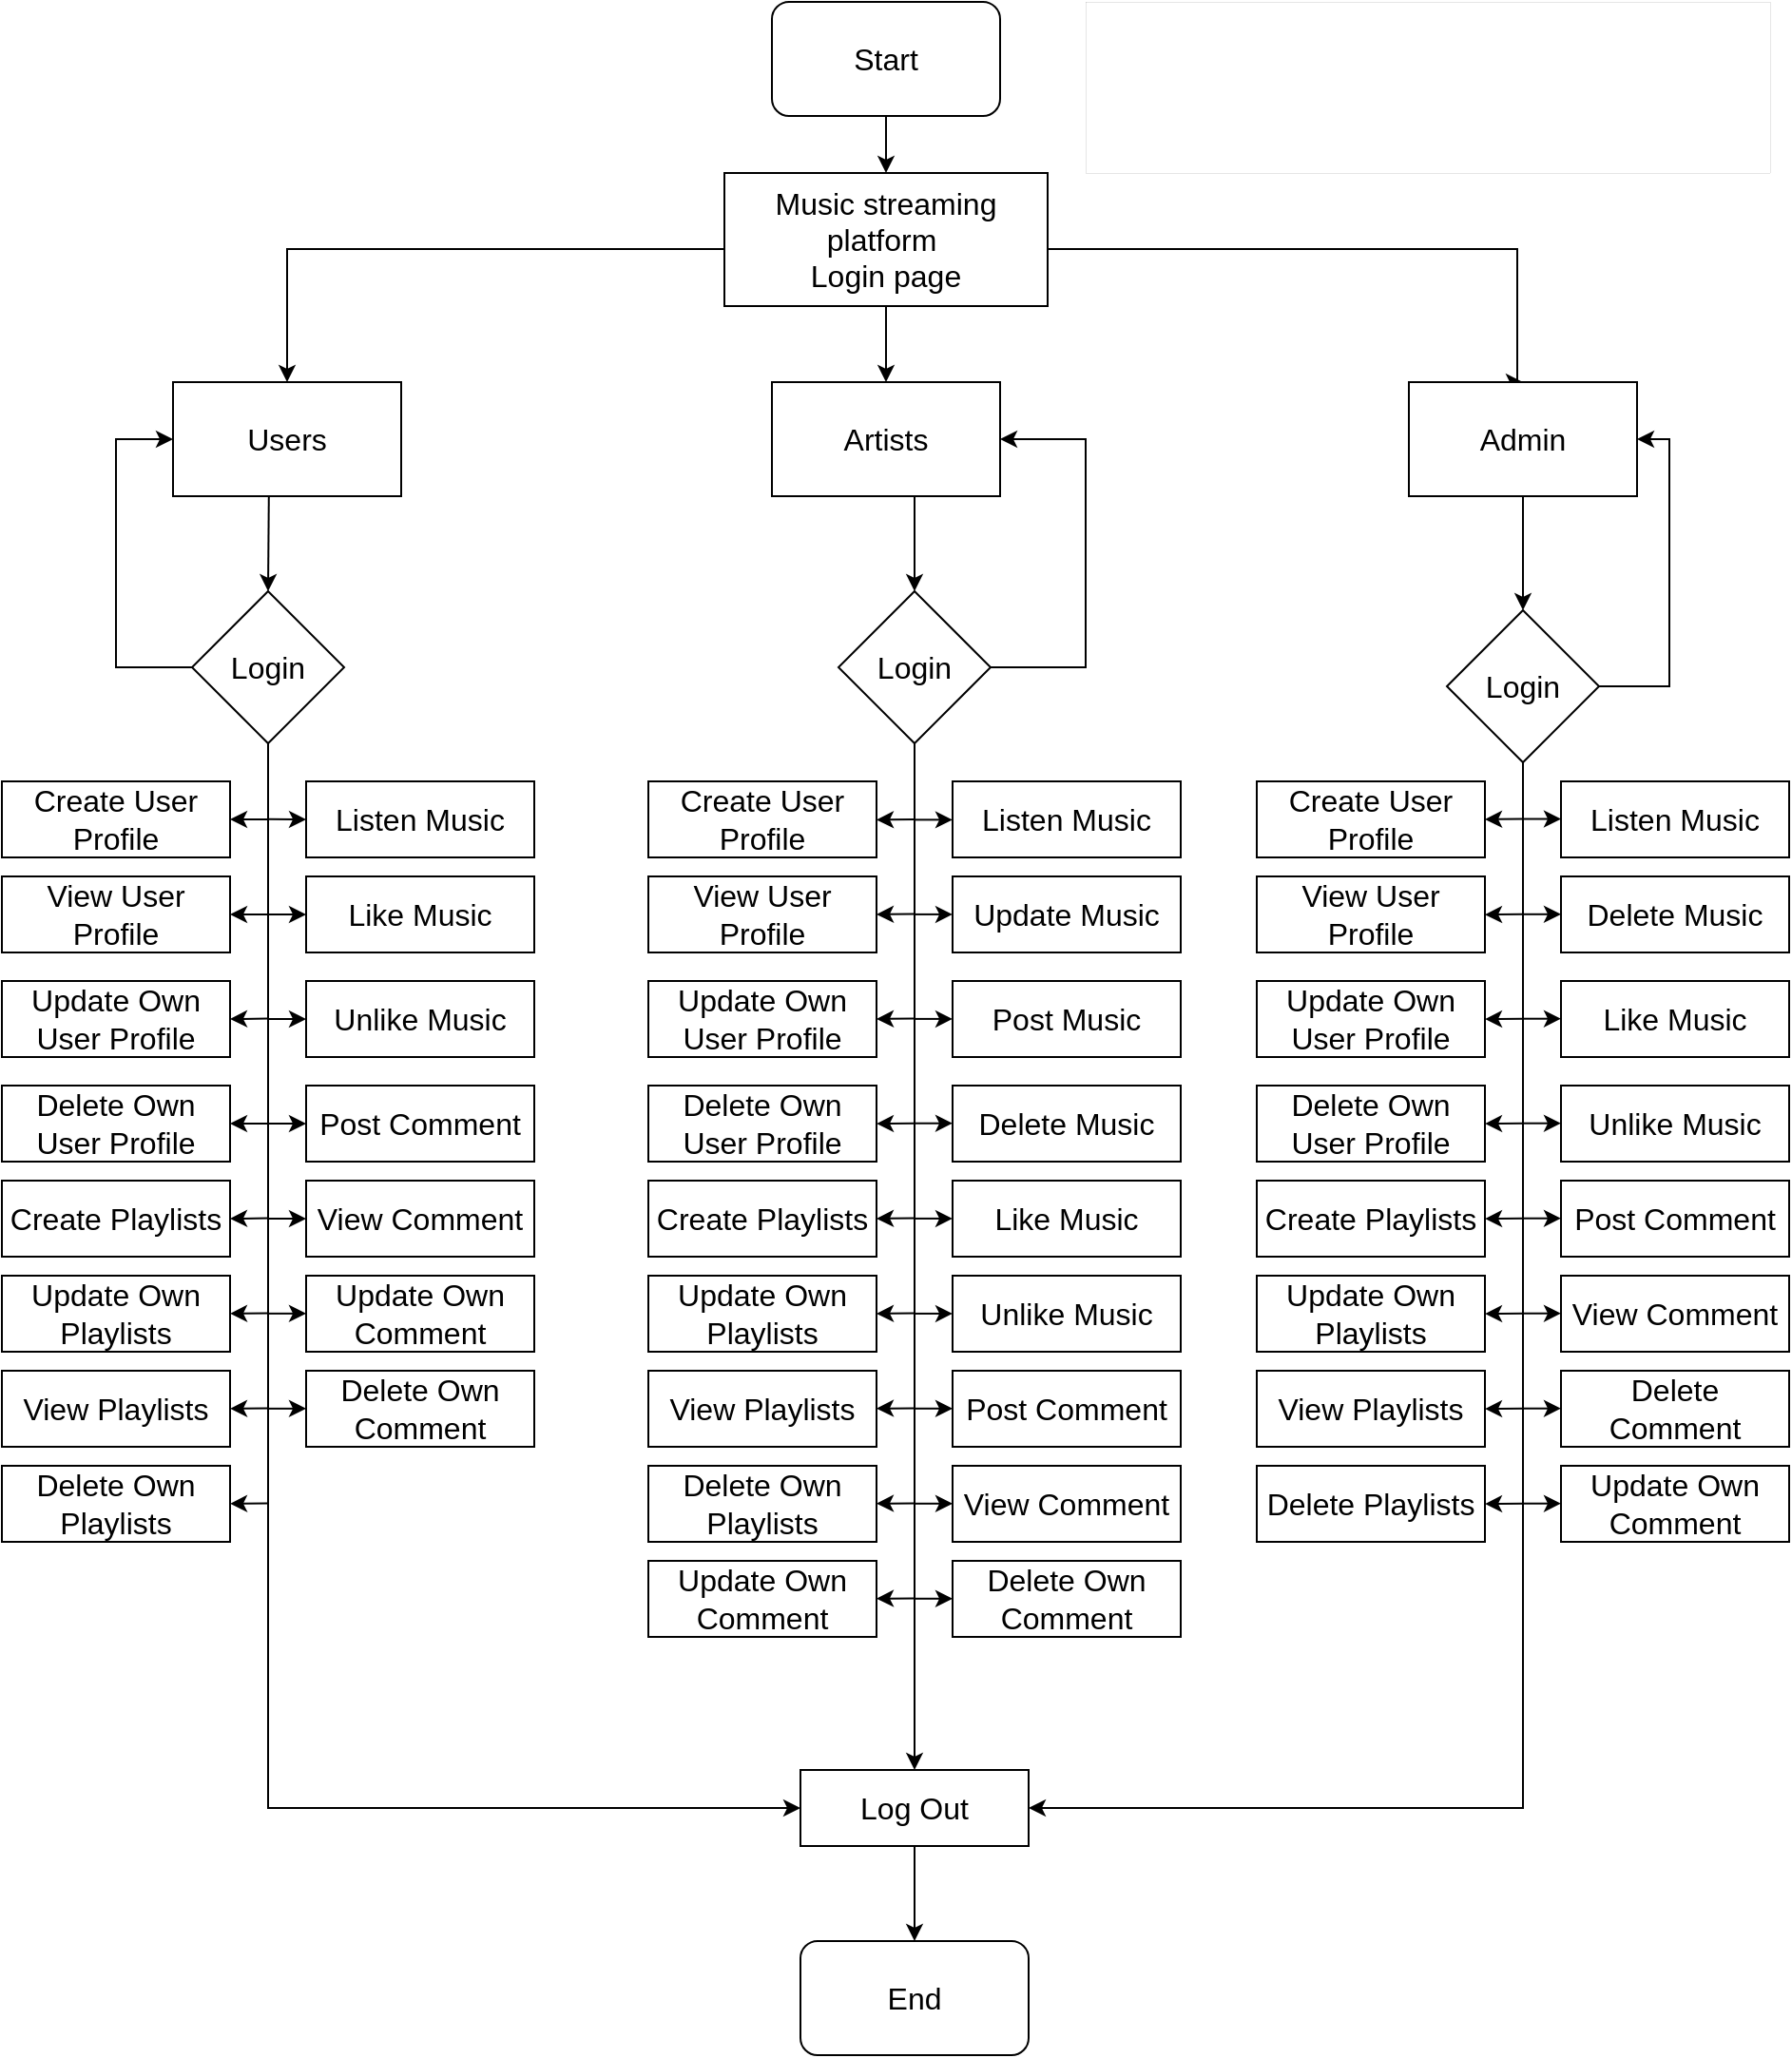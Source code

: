 <mxfile version="26.0.15">
  <diagram id="C5RBs43oDa-KdzZeNtuy" name="Page-1">
    <mxGraphModel dx="2427" dy="1040" grid="1" gridSize="10" guides="1" tooltips="1" connect="1" arrows="1" fold="1" page="1" pageScale="1" pageWidth="827" pageHeight="1169" math="0" shadow="0">
      <root>
        <mxCell id="WIyWlLk6GJQsqaUBKTNV-0" />
        <mxCell id="WIyWlLk6GJQsqaUBKTNV-1" parent="WIyWlLk6GJQsqaUBKTNV-0" />
        <mxCell id="yEGrShc0nkDmfcy5XUrJ-1" value="Start" style="rounded=1;whiteSpace=wrap;html=1;fontSize=16;" parent="WIyWlLk6GJQsqaUBKTNV-1" vertex="1">
          <mxGeometry x="345" y="30" width="120" height="60" as="geometry" />
        </mxCell>
        <mxCell id="yEGrShc0nkDmfcy5XUrJ-2" value="" style="endArrow=classic;html=1;rounded=0;fontSize=16;" parent="WIyWlLk6GJQsqaUBKTNV-1" source="yEGrShc0nkDmfcy5XUrJ-1" target="yEGrShc0nkDmfcy5XUrJ-3" edge="1">
          <mxGeometry width="50" height="50" relative="1" as="geometry">
            <mxPoint x="390" y="190" as="sourcePoint" />
            <mxPoint x="414" y="130" as="targetPoint" />
          </mxGeometry>
        </mxCell>
        <mxCell id="08z71slbajwtwQ3pmAD7-127" style="edgeStyle=orthogonalEdgeStyle;rounded=0;orthogonalLoop=1;jettySize=auto;html=1;entryX=0.5;entryY=0;entryDx=0;entryDy=0;" edge="1" parent="WIyWlLk6GJQsqaUBKTNV-1" source="yEGrShc0nkDmfcy5XUrJ-3" target="yEGrShc0nkDmfcy5XUrJ-7">
          <mxGeometry relative="1" as="geometry">
            <Array as="points">
              <mxPoint x="737" y="160" />
            </Array>
          </mxGeometry>
        </mxCell>
        <mxCell id="yEGrShc0nkDmfcy5XUrJ-3" value="Music streaming platform&amp;nbsp;&lt;div&gt;Login page&lt;/div&gt;" style="rounded=0;whiteSpace=wrap;html=1;fontSize=16;" parent="WIyWlLk6GJQsqaUBKTNV-1" vertex="1">
          <mxGeometry x="320" y="120" width="170" height="70" as="geometry" />
        </mxCell>
        <mxCell id="yEGrShc0nkDmfcy5XUrJ-5" value="Users" style="rounded=0;whiteSpace=wrap;html=1;fontSize=16;" parent="WIyWlLk6GJQsqaUBKTNV-1" vertex="1">
          <mxGeometry x="30" y="230" width="120" height="60" as="geometry" />
        </mxCell>
        <mxCell id="b2F76i5s4Bah9nfROhkG-20" style="edgeStyle=orthogonalEdgeStyle;rounded=0;orthogonalLoop=1;jettySize=auto;html=1;entryX=0.5;entryY=0;entryDx=0;entryDy=0;fontSize=16;" parent="WIyWlLk6GJQsqaUBKTNV-1" source="yEGrShc0nkDmfcy5XUrJ-6" target="b2F76i5s4Bah9nfROhkG-17" edge="1">
          <mxGeometry relative="1" as="geometry">
            <Array as="points">
              <mxPoint x="420" y="300" />
              <mxPoint x="420" y="300" />
            </Array>
          </mxGeometry>
        </mxCell>
        <mxCell id="yEGrShc0nkDmfcy5XUrJ-6" value="Artists" style="rounded=0;whiteSpace=wrap;html=1;fontSize=16;" parent="WIyWlLk6GJQsqaUBKTNV-1" vertex="1">
          <mxGeometry x="345" y="230" width="120" height="60" as="geometry" />
        </mxCell>
        <mxCell id="yEGrShc0nkDmfcy5XUrJ-7" value="Admin" style="rounded=0;whiteSpace=wrap;html=1;fontSize=16;" parent="WIyWlLk6GJQsqaUBKTNV-1" vertex="1">
          <mxGeometry x="680" y="230" width="120" height="60" as="geometry" />
        </mxCell>
        <mxCell id="08z71slbajwtwQ3pmAD7-130" style="edgeStyle=orthogonalEdgeStyle;rounded=0;orthogonalLoop=1;jettySize=auto;html=1;entryX=0;entryY=0.5;entryDx=0;entryDy=0;" edge="1" parent="WIyWlLk6GJQsqaUBKTNV-1" source="yEGrShc0nkDmfcy5XUrJ-16" target="b2F76i5s4Bah9nfROhkG-59">
          <mxGeometry relative="1" as="geometry">
            <Array as="points">
              <mxPoint x="80" y="980" />
            </Array>
          </mxGeometry>
        </mxCell>
        <mxCell id="yEGrShc0nkDmfcy5XUrJ-16" value="Login" style="rhombus;whiteSpace=wrap;html=1;fontSize=16;" parent="WIyWlLk6GJQsqaUBKTNV-1" vertex="1">
          <mxGeometry x="40" y="340" width="80" height="80" as="geometry" />
        </mxCell>
        <mxCell id="08z71slbajwtwQ3pmAD7-129" style="edgeStyle=orthogonalEdgeStyle;rounded=0;orthogonalLoop=1;jettySize=auto;html=1;entryX=1;entryY=0.5;entryDx=0;entryDy=0;exitX=0.5;exitY=1;exitDx=0;exitDy=0;" edge="1" parent="WIyWlLk6GJQsqaUBKTNV-1" source="yEGrShc0nkDmfcy5XUrJ-17">
          <mxGeometry relative="1" as="geometry">
            <mxPoint x="737" y="430.0" as="sourcePoint" />
            <mxPoint x="480" y="980" as="targetPoint" />
            <Array as="points">
              <mxPoint x="740" y="980" />
            </Array>
          </mxGeometry>
        </mxCell>
        <mxCell id="yEGrShc0nkDmfcy5XUrJ-17" value="Login" style="rhombus;whiteSpace=wrap;html=1;fontSize=16;" parent="WIyWlLk6GJQsqaUBKTNV-1" vertex="1">
          <mxGeometry x="700" y="350" width="80" height="80" as="geometry" />
        </mxCell>
        <mxCell id="yEGrShc0nkDmfcy5XUrJ-18" value="" style="endArrow=classic;html=1;rounded=0;exitX=0.42;exitY=1.004;exitDx=0;exitDy=0;entryX=0.5;entryY=0;entryDx=0;entryDy=0;exitPerimeter=0;fontSize=16;" parent="WIyWlLk6GJQsqaUBKTNV-1" source="yEGrShc0nkDmfcy5XUrJ-5" target="yEGrShc0nkDmfcy5XUrJ-16" edge="1">
          <mxGeometry width="50" height="50" relative="1" as="geometry">
            <mxPoint x="80" y="340" as="sourcePoint" />
            <mxPoint x="50" y="320" as="targetPoint" />
          </mxGeometry>
        </mxCell>
        <mxCell id="yEGrShc0nkDmfcy5XUrJ-19" value="" style="endArrow=classic;html=1;rounded=0;exitX=0.5;exitY=1;exitDx=0;exitDy=0;entryX=0.5;entryY=0;entryDx=0;entryDy=0;fontSize=16;" parent="WIyWlLk6GJQsqaUBKTNV-1" source="yEGrShc0nkDmfcy5XUrJ-7" target="yEGrShc0nkDmfcy5XUrJ-17" edge="1">
          <mxGeometry width="50" height="50" relative="1" as="geometry">
            <mxPoint x="568" y="320" as="sourcePoint" />
            <mxPoint x="567" y="368" as="targetPoint" />
          </mxGeometry>
        </mxCell>
        <mxCell id="yEGrShc0nkDmfcy5XUrJ-20" value="" style="endArrow=classic;html=1;rounded=0;entryX=0;entryY=0.5;entryDx=0;entryDy=0;exitX=0;exitY=0.5;exitDx=0;exitDy=0;fontSize=16;" parent="WIyWlLk6GJQsqaUBKTNV-1" source="yEGrShc0nkDmfcy5XUrJ-16" target="yEGrShc0nkDmfcy5XUrJ-5" edge="1">
          <mxGeometry width="50" height="50" relative="1" as="geometry">
            <mxPoint x="30" y="370" as="sourcePoint" />
            <mxPoint x="20" y="360" as="targetPoint" />
            <Array as="points">
              <mxPoint y="380" />
              <mxPoint y="260" />
            </Array>
          </mxGeometry>
        </mxCell>
        <mxCell id="yEGrShc0nkDmfcy5XUrJ-21" value="" style="endArrow=classic;html=1;rounded=0;entryX=1;entryY=0.5;entryDx=0;entryDy=0;exitX=1;exitY=0.5;exitDx=0;exitDy=0;fontSize=16;" parent="WIyWlLk6GJQsqaUBKTNV-1" source="yEGrShc0nkDmfcy5XUrJ-17" target="yEGrShc0nkDmfcy5XUrJ-7" edge="1">
          <mxGeometry width="50" height="50" relative="1" as="geometry">
            <mxPoint x="857" y="380" as="sourcePoint" />
            <mxPoint x="847" y="260" as="targetPoint" />
            <Array as="points">
              <mxPoint x="817" y="390" />
              <mxPoint x="817" y="260" />
            </Array>
          </mxGeometry>
        </mxCell>
        <mxCell id="b2F76i5s4Bah9nfROhkG-18" value="" style="endArrow=classic;html=1;rounded=0;entryX=1;entryY=0.5;entryDx=0;entryDy=0;exitX=1;exitY=0.5;exitDx=0;exitDy=0;fontSize=16;" parent="WIyWlLk6GJQsqaUBKTNV-1" source="b2F76i5s4Bah9nfROhkG-17" target="yEGrShc0nkDmfcy5XUrJ-6" edge="1">
          <mxGeometry width="50" height="50" relative="1" as="geometry">
            <mxPoint x="480" y="380" as="sourcePoint" />
            <mxPoint x="470" y="340" as="targetPoint" />
            <Array as="points">
              <mxPoint x="510" y="380" />
              <mxPoint x="510" y="260" />
            </Array>
          </mxGeometry>
        </mxCell>
        <mxCell id="08z71slbajwtwQ3pmAD7-128" style="edgeStyle=orthogonalEdgeStyle;rounded=0;orthogonalLoop=1;jettySize=auto;html=1;" edge="1" parent="WIyWlLk6GJQsqaUBKTNV-1" source="b2F76i5s4Bah9nfROhkG-17" target="b2F76i5s4Bah9nfROhkG-59">
          <mxGeometry relative="1" as="geometry" />
        </mxCell>
        <mxCell id="b2F76i5s4Bah9nfROhkG-17" value="Login" style="rhombus;whiteSpace=wrap;html=1;fontSize=16;" parent="WIyWlLk6GJQsqaUBKTNV-1" vertex="1">
          <mxGeometry x="380" y="340" width="80" height="80" as="geometry" />
        </mxCell>
        <mxCell id="b2F76i5s4Bah9nfROhkG-63" style="edgeStyle=orthogonalEdgeStyle;rounded=0;orthogonalLoop=1;jettySize=auto;html=1;fontSize=16;" parent="WIyWlLk6GJQsqaUBKTNV-1" source="b2F76i5s4Bah9nfROhkG-59" target="b2F76i5s4Bah9nfROhkG-66" edge="1">
          <mxGeometry relative="1" as="geometry">
            <mxPoint x="413" y="1020" as="targetPoint" />
          </mxGeometry>
        </mxCell>
        <mxCell id="b2F76i5s4Bah9nfROhkG-59" value="Log Out" style="rounded=0;whiteSpace=wrap;html=1;fontSize=16;" parent="WIyWlLk6GJQsqaUBKTNV-1" vertex="1">
          <mxGeometry x="360" y="960" width="120" height="40" as="geometry" />
        </mxCell>
        <mxCell id="b2F76i5s4Bah9nfROhkG-66" value="End" style="rounded=1;whiteSpace=wrap;html=1;fontSize=16;" parent="WIyWlLk6GJQsqaUBKTNV-1" vertex="1">
          <mxGeometry x="360" y="1050" width="120" height="60" as="geometry" />
        </mxCell>
        <mxCell id="08z71slbajwtwQ3pmAD7-38" value="User profile-Create,View,Update,Delete&lt;div&gt;Music-Post&lt;span style=&quot;background-color: transparent; color: light-dark(rgb(0, 0, 0), rgb(255, 255, 255));&quot;&gt;,Listen,Update,Delete,Like,Unlike&lt;/span&gt;&lt;/div&gt;&lt;div&gt;Playlist-&lt;span style=&quot;background-color: transparent; color: light-dark(rgb(0, 0, 0), rgb(255, 255, 255));&quot;&gt;Create,View,Update,Delete&lt;/span&gt;&lt;/div&gt;&lt;div&gt;Comment-Post&lt;span style=&quot;background-color: transparent; color: light-dark(rgb(0, 0, 0), rgb(255, 255, 255));&quot;&gt;,View,Update,Delete&lt;/span&gt;&lt;/div&gt;&lt;div&gt;&lt;br&gt;&lt;/div&gt;" style="text;html=1;align=center;verticalAlign=middle;resizable=0;points=[];autosize=1;strokeColor=none;fillColor=none;fontSize=16;" vertex="1" parent="WIyWlLk6GJQsqaUBKTNV-1">
          <mxGeometry x="505" y="30" width="340" height="110" as="geometry" />
        </mxCell>
        <mxCell id="08z71slbajwtwQ3pmAD7-57" value="Create User Profile" style="rounded=0;whiteSpace=wrap;html=1;fontSize=16;" vertex="1" parent="WIyWlLk6GJQsqaUBKTNV-1">
          <mxGeometry x="-60" y="440" width="120" height="40" as="geometry" />
        </mxCell>
        <mxCell id="08z71slbajwtwQ3pmAD7-58" value="View User Profile" style="rounded=0;whiteSpace=wrap;html=1;fontSize=16;" vertex="1" parent="WIyWlLk6GJQsqaUBKTNV-1">
          <mxGeometry x="-60" y="490" width="120" height="40" as="geometry" />
        </mxCell>
        <mxCell id="08z71slbajwtwQ3pmAD7-59" value="Update Own User Profile" style="rounded=0;whiteSpace=wrap;html=1;fontSize=16;" vertex="1" parent="WIyWlLk6GJQsqaUBKTNV-1">
          <mxGeometry x="-60" y="545" width="120" height="40" as="geometry" />
        </mxCell>
        <mxCell id="08z71slbajwtwQ3pmAD7-60" value="Delete O&lt;span style=&quot;background-color: transparent; color: light-dark(rgb(0, 0, 0), rgb(255, 255, 255));&quot;&gt;wn User Profile&lt;/span&gt;" style="rounded=0;whiteSpace=wrap;html=1;fontSize=16;" vertex="1" parent="WIyWlLk6GJQsqaUBKTNV-1">
          <mxGeometry x="-60" y="600" width="120" height="40" as="geometry" />
        </mxCell>
        <mxCell id="08z71slbajwtwQ3pmAD7-69" value="Listen Music" style="rounded=0;whiteSpace=wrap;html=1;fontSize=16;" vertex="1" parent="WIyWlLk6GJQsqaUBKTNV-1">
          <mxGeometry x="100" y="440" width="120" height="40" as="geometry" />
        </mxCell>
        <mxCell id="08z71slbajwtwQ3pmAD7-70" value="Like Music" style="rounded=0;whiteSpace=wrap;html=1;fontSize=16;" vertex="1" parent="WIyWlLk6GJQsqaUBKTNV-1">
          <mxGeometry x="100" y="490" width="120" height="40" as="geometry" />
        </mxCell>
        <mxCell id="08z71slbajwtwQ3pmAD7-71" value="Unlike Music" style="rounded=0;whiteSpace=wrap;html=1;fontSize=16;" vertex="1" parent="WIyWlLk6GJQsqaUBKTNV-1">
          <mxGeometry x="100" y="545" width="120" height="40" as="geometry" />
        </mxCell>
        <mxCell id="08z71slbajwtwQ3pmAD7-72" value="Create Playlists" style="rounded=0;whiteSpace=wrap;html=1;fontSize=16;" vertex="1" parent="WIyWlLk6GJQsqaUBKTNV-1">
          <mxGeometry x="-60" y="650" width="120" height="40" as="geometry" />
        </mxCell>
        <mxCell id="08z71slbajwtwQ3pmAD7-73" value="View Playlists" style="rounded=0;whiteSpace=wrap;html=1;fontSize=16;" vertex="1" parent="WIyWlLk6GJQsqaUBKTNV-1">
          <mxGeometry x="-60" y="750" width="120" height="40" as="geometry" />
        </mxCell>
        <mxCell id="08z71slbajwtwQ3pmAD7-74" value="Update Own Playlists" style="rounded=0;whiteSpace=wrap;html=1;fontSize=16;" vertex="1" parent="WIyWlLk6GJQsqaUBKTNV-1">
          <mxGeometry x="-60" y="700" width="120" height="40" as="geometry" />
        </mxCell>
        <mxCell id="08z71slbajwtwQ3pmAD7-75" value="Delete O&lt;span style=&quot;background-color: transparent; color: light-dark(rgb(0, 0, 0), rgb(255, 255, 255));&quot;&gt;wn Playlists&lt;/span&gt;" style="rounded=0;whiteSpace=wrap;html=1;fontSize=16;" vertex="1" parent="WIyWlLk6GJQsqaUBKTNV-1">
          <mxGeometry x="-60" y="800" width="120" height="40" as="geometry" />
        </mxCell>
        <mxCell id="08z71slbajwtwQ3pmAD7-81" value="Post Comment" style="rounded=0;whiteSpace=wrap;html=1;fontSize=16;" vertex="1" parent="WIyWlLk6GJQsqaUBKTNV-1">
          <mxGeometry x="100" y="600" width="120" height="40" as="geometry" />
        </mxCell>
        <mxCell id="08z71slbajwtwQ3pmAD7-82" value="View Comment" style="rounded=0;whiteSpace=wrap;html=1;fontSize=16;" vertex="1" parent="WIyWlLk6GJQsqaUBKTNV-1">
          <mxGeometry x="100" y="650" width="120" height="40" as="geometry" />
        </mxCell>
        <mxCell id="08z71slbajwtwQ3pmAD7-83" value="Update Own Comment" style="rounded=0;whiteSpace=wrap;html=1;fontSize=16;" vertex="1" parent="WIyWlLk6GJQsqaUBKTNV-1">
          <mxGeometry x="100" y="700" width="120" height="40" as="geometry" />
        </mxCell>
        <mxCell id="08z71slbajwtwQ3pmAD7-84" value="Delete Own Comment" style="rounded=0;whiteSpace=wrap;html=1;fontSize=16;" vertex="1" parent="WIyWlLk6GJQsqaUBKTNV-1">
          <mxGeometry x="100" y="750" width="120" height="40" as="geometry" />
        </mxCell>
        <mxCell id="08z71slbajwtwQ3pmAD7-86" value="Create User Profile" style="rounded=0;whiteSpace=wrap;html=1;fontSize=16;" vertex="1" parent="WIyWlLk6GJQsqaUBKTNV-1">
          <mxGeometry x="280" y="440" width="120" height="40" as="geometry" />
        </mxCell>
        <mxCell id="08z71slbajwtwQ3pmAD7-87" value="View User Profile" style="rounded=0;whiteSpace=wrap;html=1;fontSize=16;" vertex="1" parent="WIyWlLk6GJQsqaUBKTNV-1">
          <mxGeometry x="280" y="490" width="120" height="40" as="geometry" />
        </mxCell>
        <mxCell id="08z71slbajwtwQ3pmAD7-88" value="Update Own User Profile" style="rounded=0;whiteSpace=wrap;html=1;fontSize=16;" vertex="1" parent="WIyWlLk6GJQsqaUBKTNV-1">
          <mxGeometry x="280" y="545" width="120" height="40" as="geometry" />
        </mxCell>
        <mxCell id="08z71slbajwtwQ3pmAD7-89" value="Delete O&lt;span style=&quot;background-color: transparent; color: light-dark(rgb(0, 0, 0), rgb(255, 255, 255));&quot;&gt;wn User Profile&lt;/span&gt;" style="rounded=0;whiteSpace=wrap;html=1;fontSize=16;" vertex="1" parent="WIyWlLk6GJQsqaUBKTNV-1">
          <mxGeometry x="280" y="600" width="120" height="40" as="geometry" />
        </mxCell>
        <mxCell id="08z71slbajwtwQ3pmAD7-90" value="Create Playlists" style="rounded=0;whiteSpace=wrap;html=1;fontSize=16;" vertex="1" parent="WIyWlLk6GJQsqaUBKTNV-1">
          <mxGeometry x="280" y="650" width="120" height="40" as="geometry" />
        </mxCell>
        <mxCell id="08z71slbajwtwQ3pmAD7-91" value="View Playlists" style="rounded=0;whiteSpace=wrap;html=1;fontSize=16;" vertex="1" parent="WIyWlLk6GJQsqaUBKTNV-1">
          <mxGeometry x="280" y="750" width="120" height="40" as="geometry" />
        </mxCell>
        <mxCell id="08z71slbajwtwQ3pmAD7-92" value="Update Own Playlists" style="rounded=0;whiteSpace=wrap;html=1;fontSize=16;" vertex="1" parent="WIyWlLk6GJQsqaUBKTNV-1">
          <mxGeometry x="280" y="700" width="120" height="40" as="geometry" />
        </mxCell>
        <mxCell id="08z71slbajwtwQ3pmAD7-93" value="Delete O&lt;span style=&quot;background-color: transparent; color: light-dark(rgb(0, 0, 0), rgb(255, 255, 255));&quot;&gt;wn Playlists&lt;/span&gt;" style="rounded=0;whiteSpace=wrap;html=1;fontSize=16;" vertex="1" parent="WIyWlLk6GJQsqaUBKTNV-1">
          <mxGeometry x="280" y="800" width="120" height="40" as="geometry" />
        </mxCell>
        <mxCell id="08z71slbajwtwQ3pmAD7-94" value="Listen Music" style="rounded=0;whiteSpace=wrap;html=1;fontSize=16;" vertex="1" parent="WIyWlLk6GJQsqaUBKTNV-1">
          <mxGeometry x="440" y="440" width="120" height="40" as="geometry" />
        </mxCell>
        <mxCell id="08z71slbajwtwQ3pmAD7-95" value="Like Music" style="rounded=0;whiteSpace=wrap;html=1;fontSize=16;" vertex="1" parent="WIyWlLk6GJQsqaUBKTNV-1">
          <mxGeometry x="440" y="650" width="120" height="40" as="geometry" />
        </mxCell>
        <mxCell id="08z71slbajwtwQ3pmAD7-96" value="Unlike Music" style="rounded=0;whiteSpace=wrap;html=1;fontSize=16;" vertex="1" parent="WIyWlLk6GJQsqaUBKTNV-1">
          <mxGeometry x="440" y="700" width="120" height="40" as="geometry" />
        </mxCell>
        <mxCell id="08z71slbajwtwQ3pmAD7-97" value="Post Comment" style="rounded=0;whiteSpace=wrap;html=1;fontSize=16;" vertex="1" parent="WIyWlLk6GJQsqaUBKTNV-1">
          <mxGeometry x="440" y="750" width="120" height="40" as="geometry" />
        </mxCell>
        <mxCell id="08z71slbajwtwQ3pmAD7-98" value="View Comment" style="rounded=0;whiteSpace=wrap;html=1;fontSize=16;" vertex="1" parent="WIyWlLk6GJQsqaUBKTNV-1">
          <mxGeometry x="440" y="800" width="120" height="40" as="geometry" />
        </mxCell>
        <mxCell id="08z71slbajwtwQ3pmAD7-99" value="Update Own Comment" style="rounded=0;whiteSpace=wrap;html=1;fontSize=16;" vertex="1" parent="WIyWlLk6GJQsqaUBKTNV-1">
          <mxGeometry x="280" y="850" width="120" height="40" as="geometry" />
        </mxCell>
        <mxCell id="08z71slbajwtwQ3pmAD7-100" value="Delete Own Comment" style="rounded=0;whiteSpace=wrap;html=1;fontSize=16;" vertex="1" parent="WIyWlLk6GJQsqaUBKTNV-1">
          <mxGeometry x="440" y="850" width="120" height="40" as="geometry" />
        </mxCell>
        <mxCell id="08z71slbajwtwQ3pmAD7-101" value="Post Music" style="rounded=0;whiteSpace=wrap;html=1;fontSize=16;" vertex="1" parent="WIyWlLk6GJQsqaUBKTNV-1">
          <mxGeometry x="440" y="545" width="120" height="40" as="geometry" />
        </mxCell>
        <mxCell id="08z71slbajwtwQ3pmAD7-102" value="Update Music" style="rounded=0;whiteSpace=wrap;html=1;fontSize=16;" vertex="1" parent="WIyWlLk6GJQsqaUBKTNV-1">
          <mxGeometry x="440" y="490" width="120" height="40" as="geometry" />
        </mxCell>
        <mxCell id="08z71slbajwtwQ3pmAD7-103" value="Delete Music" style="rounded=0;whiteSpace=wrap;html=1;fontSize=16;" vertex="1" parent="WIyWlLk6GJQsqaUBKTNV-1">
          <mxGeometry x="440" y="600" width="120" height="40" as="geometry" />
        </mxCell>
        <mxCell id="08z71slbajwtwQ3pmAD7-104" value="Create User Profile" style="rounded=0;whiteSpace=wrap;html=1;fontSize=16;" vertex="1" parent="WIyWlLk6GJQsqaUBKTNV-1">
          <mxGeometry x="600" y="440" width="120" height="40" as="geometry" />
        </mxCell>
        <mxCell id="08z71slbajwtwQ3pmAD7-105" value="View User Profile" style="rounded=0;whiteSpace=wrap;html=1;fontSize=16;" vertex="1" parent="WIyWlLk6GJQsqaUBKTNV-1">
          <mxGeometry x="600" y="490" width="120" height="40" as="geometry" />
        </mxCell>
        <mxCell id="08z71slbajwtwQ3pmAD7-106" value="Update Own User Profile" style="rounded=0;whiteSpace=wrap;html=1;fontSize=16;" vertex="1" parent="WIyWlLk6GJQsqaUBKTNV-1">
          <mxGeometry x="600" y="545" width="120" height="40" as="geometry" />
        </mxCell>
        <mxCell id="08z71slbajwtwQ3pmAD7-107" value="Delete O&lt;span style=&quot;background-color: transparent; color: light-dark(rgb(0, 0, 0), rgb(255, 255, 255));&quot;&gt;wn User Profile&lt;/span&gt;" style="rounded=0;whiteSpace=wrap;html=1;fontSize=16;" vertex="1" parent="WIyWlLk6GJQsqaUBKTNV-1">
          <mxGeometry x="600" y="600" width="120" height="40" as="geometry" />
        </mxCell>
        <mxCell id="08z71slbajwtwQ3pmAD7-108" value="Create Playlists" style="rounded=0;whiteSpace=wrap;html=1;fontSize=16;" vertex="1" parent="WIyWlLk6GJQsqaUBKTNV-1">
          <mxGeometry x="600" y="650" width="120" height="40" as="geometry" />
        </mxCell>
        <mxCell id="08z71slbajwtwQ3pmAD7-109" value="View Playlists" style="rounded=0;whiteSpace=wrap;html=1;fontSize=16;" vertex="1" parent="WIyWlLk6GJQsqaUBKTNV-1">
          <mxGeometry x="600" y="750" width="120" height="40" as="geometry" />
        </mxCell>
        <mxCell id="08z71slbajwtwQ3pmAD7-110" value="Update Own Playlists" style="rounded=0;whiteSpace=wrap;html=1;fontSize=16;" vertex="1" parent="WIyWlLk6GJQsqaUBKTNV-1">
          <mxGeometry x="600" y="700" width="120" height="40" as="geometry" />
        </mxCell>
        <mxCell id="08z71slbajwtwQ3pmAD7-111" value="Delete&lt;span style=&quot;background-color: transparent; color: light-dark(rgb(0, 0, 0), rgb(255, 255, 255));&quot;&gt;&amp;nbsp;Playlists&lt;/span&gt;" style="rounded=0;whiteSpace=wrap;html=1;fontSize=16;" vertex="1" parent="WIyWlLk6GJQsqaUBKTNV-1">
          <mxGeometry x="600" y="800" width="120" height="40" as="geometry" />
        </mxCell>
        <mxCell id="08z71slbajwtwQ3pmAD7-112" value="Listen Music" style="rounded=0;whiteSpace=wrap;html=1;fontSize=16;" vertex="1" parent="WIyWlLk6GJQsqaUBKTNV-1">
          <mxGeometry x="760" y="440" width="120" height="40" as="geometry" />
        </mxCell>
        <mxCell id="08z71slbajwtwQ3pmAD7-113" value="Like Music" style="rounded=0;whiteSpace=wrap;html=1;fontSize=16;" vertex="1" parent="WIyWlLk6GJQsqaUBKTNV-1">
          <mxGeometry x="760" y="545" width="120" height="40" as="geometry" />
        </mxCell>
        <mxCell id="08z71slbajwtwQ3pmAD7-114" value="Unlike Music" style="rounded=0;whiteSpace=wrap;html=1;fontSize=16;" vertex="1" parent="WIyWlLk6GJQsqaUBKTNV-1">
          <mxGeometry x="760" y="600" width="120" height="40" as="geometry" />
        </mxCell>
        <mxCell id="08z71slbajwtwQ3pmAD7-115" value="Post Comment" style="rounded=0;whiteSpace=wrap;html=1;fontSize=16;" vertex="1" parent="WIyWlLk6GJQsqaUBKTNV-1">
          <mxGeometry x="760" y="650" width="120" height="40" as="geometry" />
        </mxCell>
        <mxCell id="08z71slbajwtwQ3pmAD7-116" value="View Comment" style="rounded=0;whiteSpace=wrap;html=1;fontSize=16;" vertex="1" parent="WIyWlLk6GJQsqaUBKTNV-1">
          <mxGeometry x="760" y="700" width="120" height="40" as="geometry" />
        </mxCell>
        <mxCell id="08z71slbajwtwQ3pmAD7-117" value="Update Own Comment" style="rounded=0;whiteSpace=wrap;html=1;fontSize=16;" vertex="1" parent="WIyWlLk6GJQsqaUBKTNV-1">
          <mxGeometry x="760" y="800" width="120" height="40" as="geometry" />
        </mxCell>
        <mxCell id="08z71slbajwtwQ3pmAD7-118" value="Delete Comment" style="rounded=0;whiteSpace=wrap;html=1;fontSize=16;" vertex="1" parent="WIyWlLk6GJQsqaUBKTNV-1">
          <mxGeometry x="760" y="750" width="120" height="40" as="geometry" />
        </mxCell>
        <mxCell id="08z71slbajwtwQ3pmAD7-121" value="Delete Music" style="rounded=0;whiteSpace=wrap;html=1;fontSize=16;" vertex="1" parent="WIyWlLk6GJQsqaUBKTNV-1">
          <mxGeometry x="760" y="490" width="120" height="40" as="geometry" />
        </mxCell>
        <mxCell id="08z71slbajwtwQ3pmAD7-124" value="" style="rounded=0;whiteSpace=wrap;html=1;strokeWidth=0;" vertex="1" parent="WIyWlLk6GJQsqaUBKTNV-1">
          <mxGeometry x="510" y="30" width="360" height="90" as="geometry" />
        </mxCell>
        <mxCell id="08z71slbajwtwQ3pmAD7-125" style="edgeStyle=orthogonalEdgeStyle;rounded=0;orthogonalLoop=1;jettySize=auto;html=1;entryX=0.5;entryY=0;entryDx=0;entryDy=0;" edge="1" parent="WIyWlLk6GJQsqaUBKTNV-1" source="yEGrShc0nkDmfcy5XUrJ-3" target="yEGrShc0nkDmfcy5XUrJ-5">
          <mxGeometry relative="1" as="geometry">
            <Array as="points">
              <mxPoint x="90" y="160" />
            </Array>
          </mxGeometry>
        </mxCell>
        <mxCell id="08z71slbajwtwQ3pmAD7-126" style="edgeStyle=orthogonalEdgeStyle;rounded=0;orthogonalLoop=1;jettySize=auto;html=1;entryX=0.5;entryY=0;entryDx=0;entryDy=0;" edge="1" parent="WIyWlLk6GJQsqaUBKTNV-1" source="yEGrShc0nkDmfcy5XUrJ-3" target="yEGrShc0nkDmfcy5XUrJ-6">
          <mxGeometry relative="1" as="geometry" />
        </mxCell>
        <mxCell id="08z71slbajwtwQ3pmAD7-131" value="" style="endArrow=classic;html=1;rounded=0;entryX=1;entryY=0.5;entryDx=0;entryDy=0;" edge="1" parent="WIyWlLk6GJQsqaUBKTNV-1" target="08z71slbajwtwQ3pmAD7-57">
          <mxGeometry width="50" height="50" relative="1" as="geometry">
            <mxPoint x="80" y="460" as="sourcePoint" />
            <mxPoint x="220" y="380" as="targetPoint" />
          </mxGeometry>
        </mxCell>
        <mxCell id="08z71slbajwtwQ3pmAD7-132" value="" style="endArrow=classic;html=1;rounded=0;entryX=0;entryY=0.5;entryDx=0;entryDy=0;" edge="1" parent="WIyWlLk6GJQsqaUBKTNV-1" target="08z71slbajwtwQ3pmAD7-69">
          <mxGeometry width="50" height="50" relative="1" as="geometry">
            <mxPoint x="80" y="459.89" as="sourcePoint" />
            <mxPoint x="100" y="459.89" as="targetPoint" />
          </mxGeometry>
        </mxCell>
        <mxCell id="08z71slbajwtwQ3pmAD7-133" value="" style="endArrow=classic;html=1;rounded=0;entryX=1;entryY=0.5;entryDx=0;entryDy=0;" edge="1" parent="WIyWlLk6GJQsqaUBKTNV-1" target="08z71slbajwtwQ3pmAD7-58">
          <mxGeometry width="50" height="50" relative="1" as="geometry">
            <mxPoint x="80" y="510" as="sourcePoint" />
            <mxPoint x="70" y="470" as="targetPoint" />
          </mxGeometry>
        </mxCell>
        <mxCell id="08z71slbajwtwQ3pmAD7-134" value="" style="endArrow=classic;html=1;rounded=0;entryX=0;entryY=0.5;entryDx=0;entryDy=0;" edge="1" parent="WIyWlLk6GJQsqaUBKTNV-1" target="08z71slbajwtwQ3pmAD7-70">
          <mxGeometry width="50" height="50" relative="1" as="geometry">
            <mxPoint x="80" y="510" as="sourcePoint" />
            <mxPoint x="110" y="470" as="targetPoint" />
          </mxGeometry>
        </mxCell>
        <mxCell id="08z71slbajwtwQ3pmAD7-135" value="" style="endArrow=classic;html=1;rounded=0;entryX=1;entryY=0.5;entryDx=0;entryDy=0;" edge="1" parent="WIyWlLk6GJQsqaUBKTNV-1" target="08z71slbajwtwQ3pmAD7-59">
          <mxGeometry width="50" height="50" relative="1" as="geometry">
            <mxPoint x="80" y="564.81" as="sourcePoint" />
            <mxPoint x="60" y="565" as="targetPoint" />
          </mxGeometry>
        </mxCell>
        <mxCell id="08z71slbajwtwQ3pmAD7-136" value="" style="endArrow=classic;html=1;rounded=0;entryX=0;entryY=0.5;entryDx=0;entryDy=0;" edge="1" parent="WIyWlLk6GJQsqaUBKTNV-1" target="08z71slbajwtwQ3pmAD7-71">
          <mxGeometry width="50" height="50" relative="1" as="geometry">
            <mxPoint x="80" y="565" as="sourcePoint" />
            <mxPoint x="120" y="480" as="targetPoint" />
          </mxGeometry>
        </mxCell>
        <mxCell id="08z71slbajwtwQ3pmAD7-137" value="" style="endArrow=classic;html=1;rounded=0;entryX=1;entryY=0.5;entryDx=0;entryDy=0;" edge="1" parent="WIyWlLk6GJQsqaUBKTNV-1" target="08z71slbajwtwQ3pmAD7-60">
          <mxGeometry width="50" height="50" relative="1" as="geometry">
            <mxPoint x="80" y="620" as="sourcePoint" />
            <mxPoint x="70" y="575" as="targetPoint" />
          </mxGeometry>
        </mxCell>
        <mxCell id="08z71slbajwtwQ3pmAD7-138" value="" style="endArrow=classic;html=1;rounded=0;entryX=0;entryY=0.5;entryDx=0;entryDy=0;" edge="1" parent="WIyWlLk6GJQsqaUBKTNV-1" target="08z71slbajwtwQ3pmAD7-81">
          <mxGeometry width="50" height="50" relative="1" as="geometry">
            <mxPoint x="80" y="620" as="sourcePoint" />
            <mxPoint x="110" y="575" as="targetPoint" />
          </mxGeometry>
        </mxCell>
        <mxCell id="08z71slbajwtwQ3pmAD7-139" value="" style="endArrow=classic;html=1;rounded=0;entryX=1;entryY=0.5;entryDx=0;entryDy=0;" edge="1" parent="WIyWlLk6GJQsqaUBKTNV-1" target="08z71slbajwtwQ3pmAD7-72">
          <mxGeometry width="50" height="50" relative="1" as="geometry">
            <mxPoint x="80" y="669.81" as="sourcePoint" />
            <mxPoint x="60" y="670" as="targetPoint" />
          </mxGeometry>
        </mxCell>
        <mxCell id="08z71slbajwtwQ3pmAD7-140" value="" style="endArrow=classic;html=1;rounded=0;entryX=0;entryY=0.5;entryDx=0;entryDy=0;" edge="1" parent="WIyWlLk6GJQsqaUBKTNV-1" target="08z71slbajwtwQ3pmAD7-82">
          <mxGeometry width="50" height="50" relative="1" as="geometry">
            <mxPoint x="80" y="670" as="sourcePoint" />
            <mxPoint x="100" y="670" as="targetPoint" />
          </mxGeometry>
        </mxCell>
        <mxCell id="08z71slbajwtwQ3pmAD7-141" value="" style="endArrow=classic;html=1;rounded=0;entryX=1;entryY=0.5;entryDx=0;entryDy=0;" edge="1" parent="WIyWlLk6GJQsqaUBKTNV-1">
          <mxGeometry width="50" height="50" relative="1" as="geometry">
            <mxPoint x="80" y="719.73" as="sourcePoint" />
            <mxPoint x="60" y="719.92" as="targetPoint" />
          </mxGeometry>
        </mxCell>
        <mxCell id="08z71slbajwtwQ3pmAD7-142" value="" style="endArrow=classic;html=1;rounded=0;entryX=0;entryY=0.5;entryDx=0;entryDy=0;" edge="1" parent="WIyWlLk6GJQsqaUBKTNV-1">
          <mxGeometry width="50" height="50" relative="1" as="geometry">
            <mxPoint x="80" y="719.92" as="sourcePoint" />
            <mxPoint x="100" y="719.92" as="targetPoint" />
          </mxGeometry>
        </mxCell>
        <mxCell id="08z71slbajwtwQ3pmAD7-143" value="" style="endArrow=classic;html=1;rounded=0;entryX=1;entryY=0.5;entryDx=0;entryDy=0;" edge="1" parent="WIyWlLk6GJQsqaUBKTNV-1">
          <mxGeometry width="50" height="50" relative="1" as="geometry">
            <mxPoint x="80" y="769.73" as="sourcePoint" />
            <mxPoint x="60" y="769.92" as="targetPoint" />
          </mxGeometry>
        </mxCell>
        <mxCell id="08z71slbajwtwQ3pmAD7-144" value="" style="endArrow=classic;html=1;rounded=0;entryX=0;entryY=0.5;entryDx=0;entryDy=0;" edge="1" parent="WIyWlLk6GJQsqaUBKTNV-1">
          <mxGeometry width="50" height="50" relative="1" as="geometry">
            <mxPoint x="80" y="769.92" as="sourcePoint" />
            <mxPoint x="100" y="769.92" as="targetPoint" />
          </mxGeometry>
        </mxCell>
        <mxCell id="08z71slbajwtwQ3pmAD7-145" value="" style="endArrow=classic;html=1;rounded=0;entryX=1;entryY=0.5;entryDx=0;entryDy=0;" edge="1" parent="WIyWlLk6GJQsqaUBKTNV-1">
          <mxGeometry width="50" height="50" relative="1" as="geometry">
            <mxPoint x="80" y="819.73" as="sourcePoint" />
            <mxPoint x="60" y="819.92" as="targetPoint" />
          </mxGeometry>
        </mxCell>
        <mxCell id="08z71slbajwtwQ3pmAD7-147" value="" style="endArrow=classic;html=1;rounded=0;entryX=1;entryY=0.5;entryDx=0;entryDy=0;" edge="1" parent="WIyWlLk6GJQsqaUBKTNV-1">
          <mxGeometry width="50" height="50" relative="1" as="geometry">
            <mxPoint x="420" y="460.0" as="sourcePoint" />
            <mxPoint x="400" y="460.19" as="targetPoint" />
          </mxGeometry>
        </mxCell>
        <mxCell id="08z71slbajwtwQ3pmAD7-148" value="" style="endArrow=classic;html=1;rounded=0;entryX=0;entryY=0.5;entryDx=0;entryDy=0;" edge="1" parent="WIyWlLk6GJQsqaUBKTNV-1">
          <mxGeometry width="50" height="50" relative="1" as="geometry">
            <mxPoint x="420" y="460.19" as="sourcePoint" />
            <mxPoint x="440" y="460.19" as="targetPoint" />
          </mxGeometry>
        </mxCell>
        <mxCell id="08z71slbajwtwQ3pmAD7-152" value="" style="endArrow=classic;html=1;rounded=0;entryX=1;entryY=0.5;entryDx=0;entryDy=0;" edge="1" parent="WIyWlLk6GJQsqaUBKTNV-1">
          <mxGeometry width="50" height="50" relative="1" as="geometry">
            <mxPoint x="420" y="509.76" as="sourcePoint" />
            <mxPoint x="400" y="509.95" as="targetPoint" />
          </mxGeometry>
        </mxCell>
        <mxCell id="08z71slbajwtwQ3pmAD7-153" value="" style="endArrow=classic;html=1;rounded=0;entryX=0;entryY=0.5;entryDx=0;entryDy=0;" edge="1" parent="WIyWlLk6GJQsqaUBKTNV-1">
          <mxGeometry width="50" height="50" relative="1" as="geometry">
            <mxPoint x="420" y="509.95" as="sourcePoint" />
            <mxPoint x="440" y="509.95" as="targetPoint" />
          </mxGeometry>
        </mxCell>
        <mxCell id="08z71slbajwtwQ3pmAD7-156" value="" style="endArrow=classic;html=1;rounded=0;entryX=1;entryY=0.5;entryDx=0;entryDy=0;" edge="1" parent="WIyWlLk6GJQsqaUBKTNV-1">
          <mxGeometry width="50" height="50" relative="1" as="geometry">
            <mxPoint x="420" y="564.76" as="sourcePoint" />
            <mxPoint x="400" y="564.95" as="targetPoint" />
          </mxGeometry>
        </mxCell>
        <mxCell id="08z71slbajwtwQ3pmAD7-157" value="" style="endArrow=classic;html=1;rounded=0;entryX=0;entryY=0.5;entryDx=0;entryDy=0;" edge="1" parent="WIyWlLk6GJQsqaUBKTNV-1">
          <mxGeometry width="50" height="50" relative="1" as="geometry">
            <mxPoint x="420" y="564.95" as="sourcePoint" />
            <mxPoint x="440" y="564.95" as="targetPoint" />
          </mxGeometry>
        </mxCell>
        <mxCell id="08z71slbajwtwQ3pmAD7-158" value="" style="endArrow=classic;html=1;rounded=0;entryX=1;entryY=0.5;entryDx=0;entryDy=0;" edge="1" parent="WIyWlLk6GJQsqaUBKTNV-1">
          <mxGeometry width="50" height="50" relative="1" as="geometry">
            <mxPoint x="420" y="619.86" as="sourcePoint" />
            <mxPoint x="400" y="620.05" as="targetPoint" />
          </mxGeometry>
        </mxCell>
        <mxCell id="08z71slbajwtwQ3pmAD7-159" value="" style="endArrow=classic;html=1;rounded=0;entryX=0;entryY=0.5;entryDx=0;entryDy=0;" edge="1" parent="WIyWlLk6GJQsqaUBKTNV-1">
          <mxGeometry width="50" height="50" relative="1" as="geometry">
            <mxPoint x="420" y="619.86" as="sourcePoint" />
            <mxPoint x="440" y="619.86" as="targetPoint" />
          </mxGeometry>
        </mxCell>
        <mxCell id="08z71slbajwtwQ3pmAD7-160" value="" style="endArrow=classic;html=1;rounded=0;entryX=1;entryY=0.5;entryDx=0;entryDy=0;" edge="1" parent="WIyWlLk6GJQsqaUBKTNV-1">
          <mxGeometry width="50" height="50" relative="1" as="geometry">
            <mxPoint x="420" y="669.76" as="sourcePoint" />
            <mxPoint x="400" y="669.95" as="targetPoint" />
          </mxGeometry>
        </mxCell>
        <mxCell id="08z71slbajwtwQ3pmAD7-161" value="" style="endArrow=classic;html=1;rounded=0;entryX=0;entryY=0.5;entryDx=0;entryDy=0;" edge="1" parent="WIyWlLk6GJQsqaUBKTNV-1">
          <mxGeometry width="50" height="50" relative="1" as="geometry">
            <mxPoint x="420" y="669.95" as="sourcePoint" />
            <mxPoint x="440" y="669.95" as="targetPoint" />
          </mxGeometry>
        </mxCell>
        <mxCell id="08z71slbajwtwQ3pmAD7-162" value="" style="endArrow=classic;html=1;rounded=0;entryX=1;entryY=0.5;entryDx=0;entryDy=0;" edge="1" parent="WIyWlLk6GJQsqaUBKTNV-1">
          <mxGeometry width="50" height="50" relative="1" as="geometry">
            <mxPoint x="420" y="719.76" as="sourcePoint" />
            <mxPoint x="400" y="719.95" as="targetPoint" />
          </mxGeometry>
        </mxCell>
        <mxCell id="08z71slbajwtwQ3pmAD7-163" value="" style="endArrow=classic;html=1;rounded=0;entryX=0;entryY=0.5;entryDx=0;entryDy=0;" edge="1" parent="WIyWlLk6GJQsqaUBKTNV-1">
          <mxGeometry width="50" height="50" relative="1" as="geometry">
            <mxPoint x="420" y="719.95" as="sourcePoint" />
            <mxPoint x="440" y="719.95" as="targetPoint" />
          </mxGeometry>
        </mxCell>
        <mxCell id="08z71slbajwtwQ3pmAD7-164" value="" style="endArrow=classic;html=1;rounded=0;entryX=1;entryY=0.5;entryDx=0;entryDy=0;" edge="1" parent="WIyWlLk6GJQsqaUBKTNV-1">
          <mxGeometry width="50" height="50" relative="1" as="geometry">
            <mxPoint x="420" y="769.7" as="sourcePoint" />
            <mxPoint x="400" y="769.89" as="targetPoint" />
          </mxGeometry>
        </mxCell>
        <mxCell id="08z71slbajwtwQ3pmAD7-165" value="" style="endArrow=classic;html=1;rounded=0;entryX=0;entryY=0.5;entryDx=0;entryDy=0;" edge="1" parent="WIyWlLk6GJQsqaUBKTNV-1">
          <mxGeometry width="50" height="50" relative="1" as="geometry">
            <mxPoint x="420" y="769.89" as="sourcePoint" />
            <mxPoint x="440" y="769.89" as="targetPoint" />
          </mxGeometry>
        </mxCell>
        <mxCell id="08z71slbajwtwQ3pmAD7-166" value="" style="endArrow=classic;html=1;rounded=0;entryX=1;entryY=0.5;entryDx=0;entryDy=0;" edge="1" parent="WIyWlLk6GJQsqaUBKTNV-1">
          <mxGeometry width="50" height="50" relative="1" as="geometry">
            <mxPoint x="420" y="869.7" as="sourcePoint" />
            <mxPoint x="400" y="869.89" as="targetPoint" />
          </mxGeometry>
        </mxCell>
        <mxCell id="08z71slbajwtwQ3pmAD7-167" value="" style="endArrow=classic;html=1;rounded=0;entryX=0;entryY=0.5;entryDx=0;entryDy=0;" edge="1" parent="WIyWlLk6GJQsqaUBKTNV-1">
          <mxGeometry width="50" height="50" relative="1" as="geometry">
            <mxPoint x="420" y="869.89" as="sourcePoint" />
            <mxPoint x="440" y="869.89" as="targetPoint" />
          </mxGeometry>
        </mxCell>
        <mxCell id="08z71slbajwtwQ3pmAD7-168" value="" style="endArrow=classic;html=1;rounded=0;entryX=1;entryY=0.5;entryDx=0;entryDy=0;" edge="1" parent="WIyWlLk6GJQsqaUBKTNV-1">
          <mxGeometry width="50" height="50" relative="1" as="geometry">
            <mxPoint x="420" y="819.7" as="sourcePoint" />
            <mxPoint x="400" y="819.89" as="targetPoint" />
          </mxGeometry>
        </mxCell>
        <mxCell id="08z71slbajwtwQ3pmAD7-169" value="" style="endArrow=classic;html=1;rounded=0;entryX=0;entryY=0.5;entryDx=0;entryDy=0;" edge="1" parent="WIyWlLk6GJQsqaUBKTNV-1">
          <mxGeometry width="50" height="50" relative="1" as="geometry">
            <mxPoint x="420" y="819.89" as="sourcePoint" />
            <mxPoint x="440" y="819.89" as="targetPoint" />
          </mxGeometry>
        </mxCell>
        <mxCell id="08z71slbajwtwQ3pmAD7-176" value="" style="endArrow=classic;html=1;rounded=0;entryX=1;entryY=0.5;entryDx=0;entryDy=0;" edge="1" parent="WIyWlLk6GJQsqaUBKTNV-1">
          <mxGeometry width="50" height="50" relative="1" as="geometry">
            <mxPoint x="740" y="459.77" as="sourcePoint" />
            <mxPoint x="720" y="459.96" as="targetPoint" />
          </mxGeometry>
        </mxCell>
        <mxCell id="08z71slbajwtwQ3pmAD7-177" value="" style="endArrow=classic;html=1;rounded=0;entryX=0;entryY=0.5;entryDx=0;entryDy=0;" edge="1" parent="WIyWlLk6GJQsqaUBKTNV-1">
          <mxGeometry width="50" height="50" relative="1" as="geometry">
            <mxPoint x="740" y="459.77" as="sourcePoint" />
            <mxPoint x="760" y="459.77" as="targetPoint" />
          </mxGeometry>
        </mxCell>
        <mxCell id="08z71slbajwtwQ3pmAD7-181" value="" style="endArrow=classic;html=1;rounded=0;entryX=1;entryY=0.5;entryDx=0;entryDy=0;" edge="1" parent="WIyWlLk6GJQsqaUBKTNV-1">
          <mxGeometry width="50" height="50" relative="1" as="geometry">
            <mxPoint x="740" y="509.9" as="sourcePoint" />
            <mxPoint x="720" y="510.09" as="targetPoint" />
          </mxGeometry>
        </mxCell>
        <mxCell id="08z71slbajwtwQ3pmAD7-182" value="" style="endArrow=classic;html=1;rounded=0;entryX=0;entryY=0.5;entryDx=0;entryDy=0;" edge="1" parent="WIyWlLk6GJQsqaUBKTNV-1">
          <mxGeometry width="50" height="50" relative="1" as="geometry">
            <mxPoint x="740" y="509.9" as="sourcePoint" />
            <mxPoint x="760" y="509.9" as="targetPoint" />
          </mxGeometry>
        </mxCell>
        <mxCell id="08z71slbajwtwQ3pmAD7-183" value="" style="endArrow=classic;html=1;rounded=0;entryX=1;entryY=0.5;entryDx=0;entryDy=0;" edge="1" parent="WIyWlLk6GJQsqaUBKTNV-1">
          <mxGeometry width="50" height="50" relative="1" as="geometry">
            <mxPoint x="740" y="564.85" as="sourcePoint" />
            <mxPoint x="720" y="565.04" as="targetPoint" />
          </mxGeometry>
        </mxCell>
        <mxCell id="08z71slbajwtwQ3pmAD7-184" value="" style="endArrow=classic;html=1;rounded=0;entryX=0;entryY=0.5;entryDx=0;entryDy=0;" edge="1" parent="WIyWlLk6GJQsqaUBKTNV-1">
          <mxGeometry width="50" height="50" relative="1" as="geometry">
            <mxPoint x="740" y="564.85" as="sourcePoint" />
            <mxPoint x="760" y="564.85" as="targetPoint" />
          </mxGeometry>
        </mxCell>
        <mxCell id="08z71slbajwtwQ3pmAD7-185" value="" style="endArrow=classic;html=1;rounded=0;entryX=1;entryY=0.5;entryDx=0;entryDy=0;" edge="1" parent="WIyWlLk6GJQsqaUBKTNV-1">
          <mxGeometry width="50" height="50" relative="1" as="geometry">
            <mxPoint x="740" y="619.85" as="sourcePoint" />
            <mxPoint x="720" y="620.04" as="targetPoint" />
          </mxGeometry>
        </mxCell>
        <mxCell id="08z71slbajwtwQ3pmAD7-186" value="" style="endArrow=classic;html=1;rounded=0;entryX=0;entryY=0.5;entryDx=0;entryDy=0;" edge="1" parent="WIyWlLk6GJQsqaUBKTNV-1">
          <mxGeometry width="50" height="50" relative="1" as="geometry">
            <mxPoint x="740" y="619.85" as="sourcePoint" />
            <mxPoint x="760" y="619.85" as="targetPoint" />
          </mxGeometry>
        </mxCell>
        <mxCell id="08z71slbajwtwQ3pmAD7-187" value="" style="endArrow=classic;html=1;rounded=0;entryX=1;entryY=0.5;entryDx=0;entryDy=0;" edge="1" parent="WIyWlLk6GJQsqaUBKTNV-1">
          <mxGeometry width="50" height="50" relative="1" as="geometry">
            <mxPoint x="740" y="669.85" as="sourcePoint" />
            <mxPoint x="720" y="670.04" as="targetPoint" />
          </mxGeometry>
        </mxCell>
        <mxCell id="08z71slbajwtwQ3pmAD7-188" value="" style="endArrow=classic;html=1;rounded=0;entryX=0;entryY=0.5;entryDx=0;entryDy=0;" edge="1" parent="WIyWlLk6GJQsqaUBKTNV-1">
          <mxGeometry width="50" height="50" relative="1" as="geometry">
            <mxPoint x="740" y="669.85" as="sourcePoint" />
            <mxPoint x="760" y="669.85" as="targetPoint" />
          </mxGeometry>
        </mxCell>
        <mxCell id="08z71slbajwtwQ3pmAD7-189" value="" style="endArrow=classic;html=1;rounded=0;entryX=1;entryY=0.5;entryDx=0;entryDy=0;" edge="1" parent="WIyWlLk6GJQsqaUBKTNV-1">
          <mxGeometry width="50" height="50" relative="1" as="geometry">
            <mxPoint x="740" y="719.85" as="sourcePoint" />
            <mxPoint x="720" y="720.04" as="targetPoint" />
          </mxGeometry>
        </mxCell>
        <mxCell id="08z71slbajwtwQ3pmAD7-190" value="" style="endArrow=classic;html=1;rounded=0;entryX=0;entryY=0.5;entryDx=0;entryDy=0;" edge="1" parent="WIyWlLk6GJQsqaUBKTNV-1">
          <mxGeometry width="50" height="50" relative="1" as="geometry">
            <mxPoint x="740" y="719.85" as="sourcePoint" />
            <mxPoint x="760" y="719.85" as="targetPoint" />
          </mxGeometry>
        </mxCell>
        <mxCell id="08z71slbajwtwQ3pmAD7-191" value="" style="endArrow=classic;html=1;rounded=0;entryX=1;entryY=0.5;entryDx=0;entryDy=0;" edge="1" parent="WIyWlLk6GJQsqaUBKTNV-1">
          <mxGeometry width="50" height="50" relative="1" as="geometry">
            <mxPoint x="740" y="769.85" as="sourcePoint" />
            <mxPoint x="720" y="770.04" as="targetPoint" />
          </mxGeometry>
        </mxCell>
        <mxCell id="08z71slbajwtwQ3pmAD7-192" value="" style="endArrow=classic;html=1;rounded=0;entryX=0;entryY=0.5;entryDx=0;entryDy=0;" edge="1" parent="WIyWlLk6GJQsqaUBKTNV-1">
          <mxGeometry width="50" height="50" relative="1" as="geometry">
            <mxPoint x="740" y="769.85" as="sourcePoint" />
            <mxPoint x="760" y="769.85" as="targetPoint" />
          </mxGeometry>
        </mxCell>
        <mxCell id="08z71slbajwtwQ3pmAD7-193" value="" style="endArrow=classic;html=1;rounded=0;entryX=1;entryY=0.5;entryDx=0;entryDy=0;" edge="1" parent="WIyWlLk6GJQsqaUBKTNV-1">
          <mxGeometry width="50" height="50" relative="1" as="geometry">
            <mxPoint x="740" y="819.85" as="sourcePoint" />
            <mxPoint x="720" y="820.04" as="targetPoint" />
          </mxGeometry>
        </mxCell>
        <mxCell id="08z71slbajwtwQ3pmAD7-194" value="" style="endArrow=classic;html=1;rounded=0;entryX=0;entryY=0.5;entryDx=0;entryDy=0;" edge="1" parent="WIyWlLk6GJQsqaUBKTNV-1">
          <mxGeometry width="50" height="50" relative="1" as="geometry">
            <mxPoint x="740" y="819.85" as="sourcePoint" />
            <mxPoint x="760" y="819.85" as="targetPoint" />
          </mxGeometry>
        </mxCell>
      </root>
    </mxGraphModel>
  </diagram>
</mxfile>
